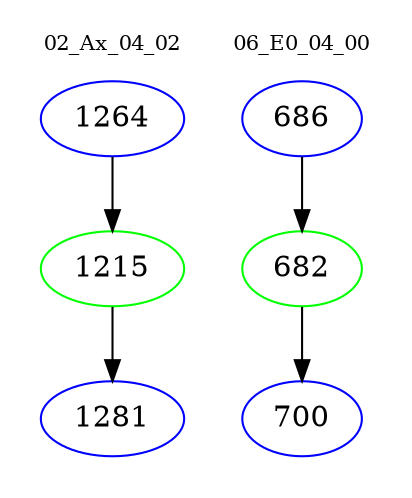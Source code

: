 digraph{
subgraph cluster_0 {
color = white
label = "02_Ax_04_02";
fontsize=10;
T0_1264 [label="1264", color="blue"]
T0_1264 -> T0_1215 [color="black"]
T0_1215 [label="1215", color="green"]
T0_1215 -> T0_1281 [color="black"]
T0_1281 [label="1281", color="blue"]
}
subgraph cluster_1 {
color = white
label = "06_E0_04_00";
fontsize=10;
T1_686 [label="686", color="blue"]
T1_686 -> T1_682 [color="black"]
T1_682 [label="682", color="green"]
T1_682 -> T1_700 [color="black"]
T1_700 [label="700", color="blue"]
}
}
